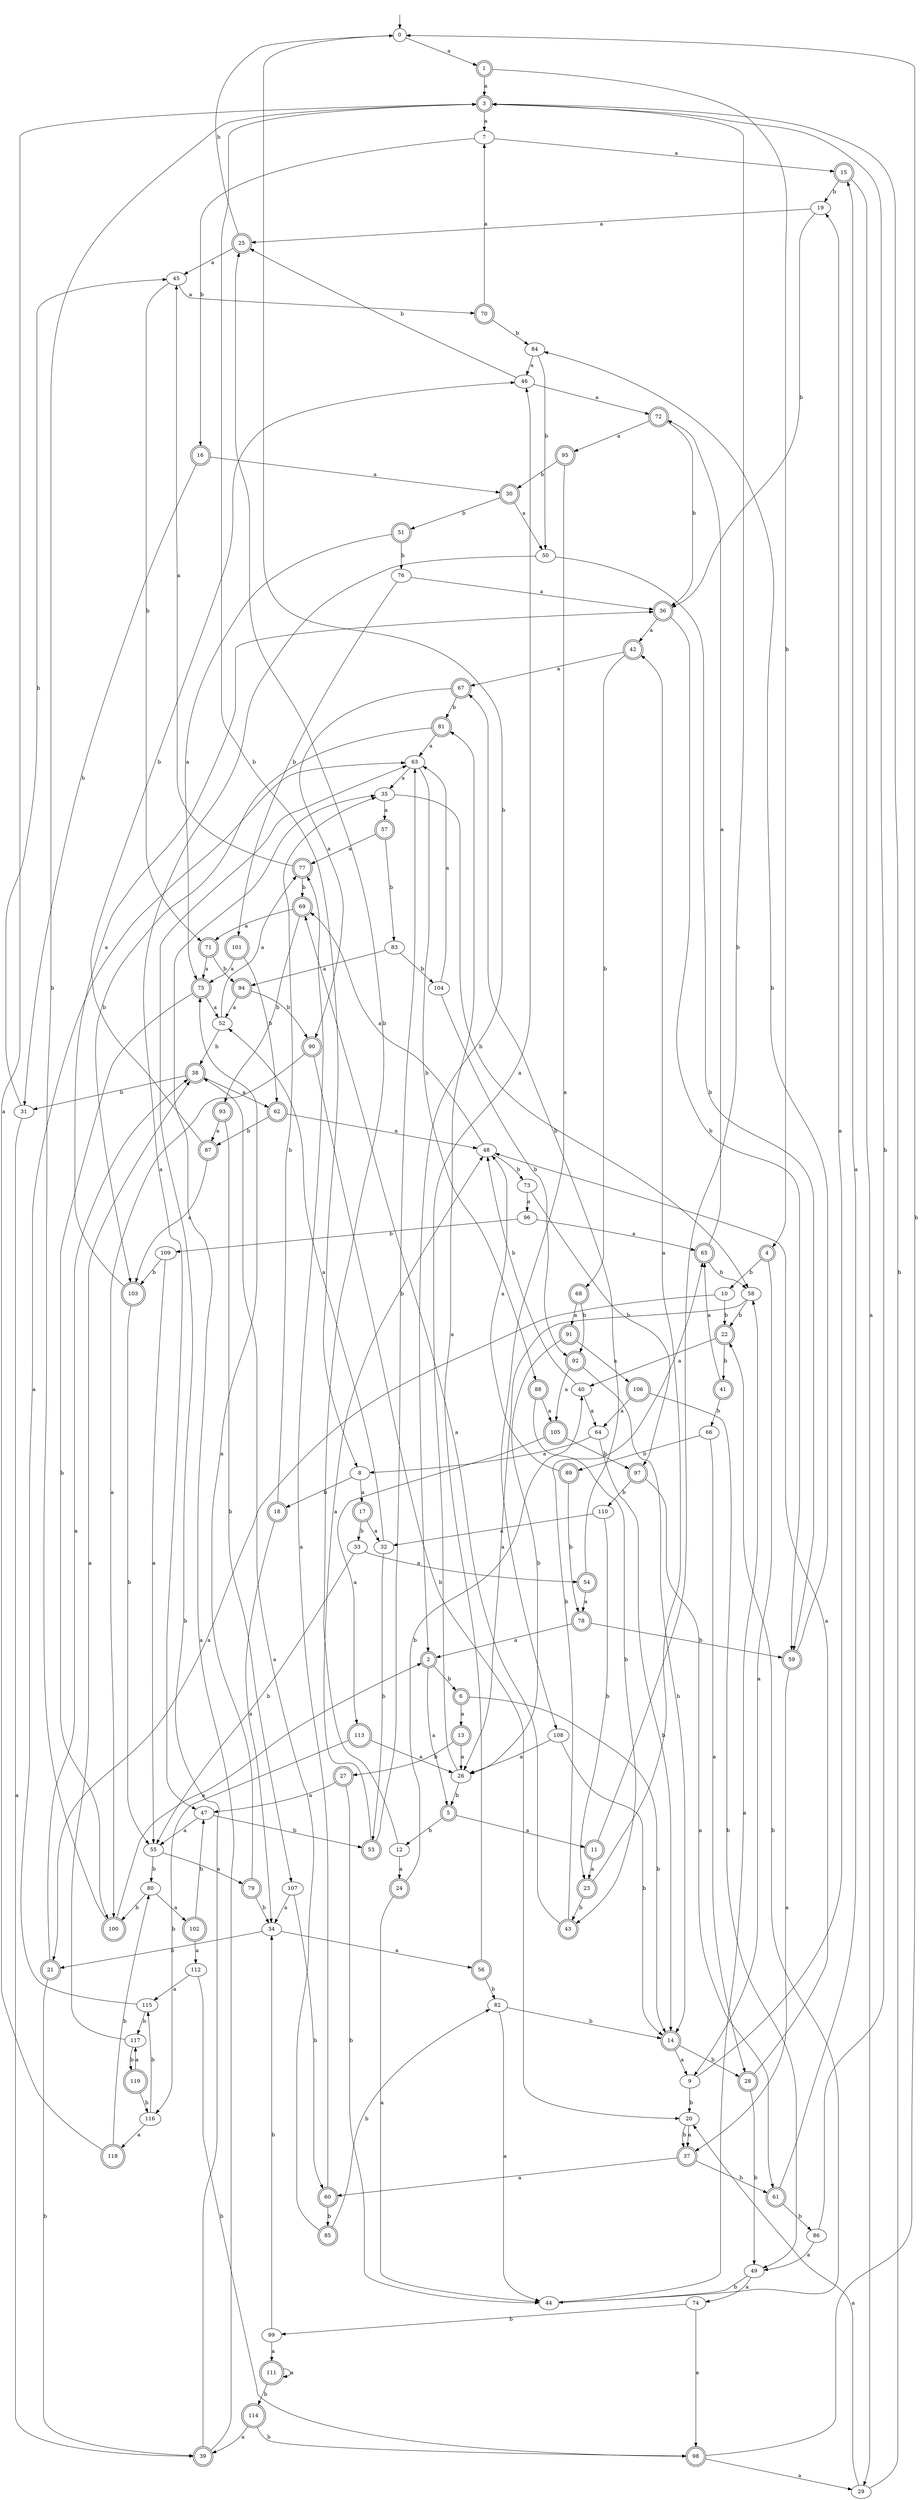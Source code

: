 digraph RandomDFA {
  __start0 [label="", shape=none];
  __start0 -> 0 [label=""];
  0 [shape=circle]
  0 -> 1 [label="a"]
  0 -> 2 [label="b"]
  1 [shape=doublecircle]
  1 -> 3 [label="a"]
  1 -> 4 [label="b"]
  2 [shape=doublecircle]
  2 -> 5 [label="a"]
  2 -> 6 [label="b"]
  3 [shape=doublecircle]
  3 -> 7 [label="a"]
  3 -> 8 [label="b"]
  4 [shape=doublecircle]
  4 -> 9 [label="a"]
  4 -> 10 [label="b"]
  5 [shape=doublecircle]
  5 -> 11 [label="a"]
  5 -> 12 [label="b"]
  6 [shape=doublecircle]
  6 -> 13 [label="a"]
  6 -> 14 [label="b"]
  7
  7 -> 15 [label="a"]
  7 -> 16 [label="b"]
  8
  8 -> 17 [label="a"]
  8 -> 18 [label="b"]
  9
  9 -> 19 [label="a"]
  9 -> 20 [label="b"]
  10
  10 -> 21 [label="a"]
  10 -> 22 [label="b"]
  11 [shape=doublecircle]
  11 -> 23 [label="a"]
  11 -> 3 [label="b"]
  12
  12 -> 24 [label="a"]
  12 -> 25 [label="b"]
  13 [shape=doublecircle]
  13 -> 26 [label="a"]
  13 -> 27 [label="b"]
  14 [shape=doublecircle]
  14 -> 9 [label="a"]
  14 -> 28 [label="b"]
  15 [shape=doublecircle]
  15 -> 29 [label="a"]
  15 -> 19 [label="b"]
  16 [shape=doublecircle]
  16 -> 30 [label="a"]
  16 -> 31 [label="b"]
  17 [shape=doublecircle]
  17 -> 32 [label="a"]
  17 -> 33 [label="b"]
  18 [shape=doublecircle]
  18 -> 34 [label="a"]
  18 -> 35 [label="b"]
  19
  19 -> 25 [label="a"]
  19 -> 36 [label="b"]
  20
  20 -> 37 [label="a"]
  20 -> 37 [label="b"]
  21 [shape=doublecircle]
  21 -> 38 [label="a"]
  21 -> 39 [label="b"]
  22 [shape=doublecircle]
  22 -> 40 [label="a"]
  22 -> 41 [label="b"]
  23 [shape=doublecircle]
  23 -> 42 [label="a"]
  23 -> 43 [label="b"]
  24 [shape=doublecircle]
  24 -> 44 [label="a"]
  24 -> 40 [label="b"]
  25 [shape=doublecircle]
  25 -> 45 [label="a"]
  25 -> 0 [label="b"]
  26
  26 -> 46 [label="a"]
  26 -> 5 [label="b"]
  27 [shape=doublecircle]
  27 -> 47 [label="a"]
  27 -> 44 [label="b"]
  28 [shape=doublecircle]
  28 -> 48 [label="a"]
  28 -> 49 [label="b"]
  29
  29 -> 20 [label="a"]
  29 -> 3 [label="b"]
  30 [shape=doublecircle]
  30 -> 50 [label="a"]
  30 -> 51 [label="b"]
  31
  31 -> 39 [label="a"]
  31 -> 45 [label="b"]
  32
  32 -> 52 [label="a"]
  32 -> 53 [label="b"]
  33
  33 -> 54 [label="a"]
  33 -> 55 [label="b"]
  34
  34 -> 56 [label="a"]
  34 -> 21 [label="b"]
  35
  35 -> 57 [label="a"]
  35 -> 58 [label="b"]
  36 [shape=doublecircle]
  36 -> 42 [label="a"]
  36 -> 59 [label="b"]
  37 [shape=doublecircle]
  37 -> 60 [label="a"]
  37 -> 61 [label="b"]
  38 [shape=doublecircle]
  38 -> 62 [label="a"]
  38 -> 31 [label="b"]
  39 [shape=doublecircle]
  39 -> 35 [label="a"]
  39 -> 63 [label="b"]
  40
  40 -> 64 [label="a"]
  40 -> 48 [label="b"]
  41 [shape=doublecircle]
  41 -> 65 [label="a"]
  41 -> 66 [label="b"]
  42 [shape=doublecircle]
  42 -> 67 [label="a"]
  42 -> 68 [label="b"]
  43 [shape=doublecircle]
  43 -> 69 [label="a"]
  43 -> 65 [label="b"]
  44
  44 -> 58 [label="a"]
  44 -> 22 [label="b"]
  45
  45 -> 70 [label="a"]
  45 -> 71 [label="b"]
  46
  46 -> 72 [label="a"]
  46 -> 25 [label="b"]
  47
  47 -> 55 [label="a"]
  47 -> 53 [label="b"]
  48
  48 -> 69 [label="a"]
  48 -> 73 [label="b"]
  49
  49 -> 74 [label="a"]
  49 -> 44 [label="b"]
  50
  50 -> 47 [label="a"]
  50 -> 59 [label="b"]
  51 [shape=doublecircle]
  51 -> 75 [label="a"]
  51 -> 76 [label="b"]
  52
  52 -> 77 [label="a"]
  52 -> 38 [label="b"]
  53 [shape=doublecircle]
  53 -> 48 [label="a"]
  53 -> 63 [label="b"]
  54 [shape=doublecircle]
  54 -> 78 [label="a"]
  54 -> 67 [label="b"]
  55
  55 -> 79 [label="a"]
  55 -> 80 [label="b"]
  56 [shape=doublecircle]
  56 -> 81 [label="a"]
  56 -> 82 [label="b"]
  57 [shape=doublecircle]
  57 -> 77 [label="a"]
  57 -> 83 [label="b"]
  58
  58 -> 26 [label="a"]
  58 -> 22 [label="b"]
  59 [shape=doublecircle]
  59 -> 37 [label="a"]
  59 -> 84 [label="b"]
  60 [shape=doublecircle]
  60 -> 77 [label="a"]
  60 -> 85 [label="b"]
  61 [shape=doublecircle]
  61 -> 15 [label="a"]
  61 -> 86 [label="b"]
  62 [shape=doublecircle]
  62 -> 48 [label="a"]
  62 -> 87 [label="b"]
  63
  63 -> 35 [label="a"]
  63 -> 88 [label="b"]
  64
  64 -> 8 [label="a"]
  64 -> 14 [label="b"]
  65 [shape=doublecircle]
  65 -> 72 [label="a"]
  65 -> 58 [label="b"]
  66
  66 -> 28 [label="a"]
  66 -> 89 [label="b"]
  67 [shape=doublecircle]
  67 -> 90 [label="a"]
  67 -> 81 [label="b"]
  68 [shape=doublecircle]
  68 -> 91 [label="a"]
  68 -> 92 [label="b"]
  69 [shape=doublecircle]
  69 -> 71 [label="a"]
  69 -> 93 [label="b"]
  70 [shape=doublecircle]
  70 -> 7 [label="a"]
  70 -> 84 [label="b"]
  71 [shape=doublecircle]
  71 -> 75 [label="a"]
  71 -> 94 [label="b"]
  72 [shape=doublecircle]
  72 -> 95 [label="a"]
  72 -> 36 [label="b"]
  73
  73 -> 96 [label="a"]
  73 -> 97 [label="b"]
  74
  74 -> 98 [label="a"]
  74 -> 99 [label="b"]
  75 [shape=doublecircle]
  75 -> 52 [label="a"]
  75 -> 100 [label="b"]
  76
  76 -> 36 [label="a"]
  76 -> 101 [label="b"]
  77 [shape=doublecircle]
  77 -> 45 [label="a"]
  77 -> 69 [label="b"]
  78 [shape=doublecircle]
  78 -> 2 [label="a"]
  78 -> 59 [label="b"]
  79 [shape=doublecircle]
  79 -> 75 [label="a"]
  79 -> 34 [label="b"]
  80
  80 -> 102 [label="a"]
  80 -> 100 [label="b"]
  81 [shape=doublecircle]
  81 -> 63 [label="a"]
  81 -> 103 [label="b"]
  82
  82 -> 44 [label="a"]
  82 -> 14 [label="b"]
  83
  83 -> 94 [label="a"]
  83 -> 104 [label="b"]
  84
  84 -> 46 [label="a"]
  84 -> 50 [label="b"]
  85 [shape=doublecircle]
  85 -> 38 [label="a"]
  85 -> 82 [label="b"]
  86
  86 -> 49 [label="a"]
  86 -> 3 [label="b"]
  87 [shape=doublecircle]
  87 -> 103 [label="a"]
  87 -> 46 [label="b"]
  88 [shape=doublecircle]
  88 -> 105 [label="a"]
  88 -> 43 [label="b"]
  89 [shape=doublecircle]
  89 -> 48 [label="a"]
  89 -> 78 [label="b"]
  90 [shape=doublecircle]
  90 -> 100 [label="a"]
  90 -> 20 [label="b"]
  91 [shape=doublecircle]
  91 -> 106 [label="a"]
  91 -> 26 [label="b"]
  92 [shape=doublecircle]
  92 -> 105 [label="a"]
  92 -> 14 [label="b"]
  93 [shape=doublecircle]
  93 -> 87 [label="a"]
  93 -> 107 [label="b"]
  94 [shape=doublecircle]
  94 -> 52 [label="a"]
  94 -> 90 [label="b"]
  95 [shape=doublecircle]
  95 -> 108 [label="a"]
  95 -> 30 [label="b"]
  96
  96 -> 65 [label="a"]
  96 -> 109 [label="b"]
  97 [shape=doublecircle]
  97 -> 61 [label="a"]
  97 -> 110 [label="b"]
  98 [shape=doublecircle]
  98 -> 29 [label="a"]
  98 -> 0 [label="b"]
  99
  99 -> 111 [label="a"]
  99 -> 34 [label="b"]
  100 [shape=doublecircle]
  100 -> 2 [label="a"]
  100 -> 3 [label="b"]
  101 [shape=doublecircle]
  101 -> 75 [label="a"]
  101 -> 62 [label="b"]
  102 [shape=doublecircle]
  102 -> 112 [label="a"]
  102 -> 47 [label="b"]
  103 [shape=doublecircle]
  103 -> 36 [label="a"]
  103 -> 55 [label="b"]
  104
  104 -> 63 [label="a"]
  104 -> 92 [label="b"]
  105 [shape=doublecircle]
  105 -> 113 [label="a"]
  105 -> 97 [label="b"]
  106 [shape=doublecircle]
  106 -> 64 [label="a"]
  106 -> 49 [label="b"]
  107
  107 -> 34 [label="a"]
  107 -> 60 [label="b"]
  108
  108 -> 26 [label="a"]
  108 -> 14 [label="b"]
  109
  109 -> 55 [label="a"]
  109 -> 103 [label="b"]
  110
  110 -> 32 [label="a"]
  110 -> 23 [label="b"]
  111 [shape=doublecircle]
  111 -> 111 [label="a"]
  111 -> 114 [label="b"]
  112
  112 -> 115 [label="a"]
  112 -> 98 [label="b"]
  113 [shape=doublecircle]
  113 -> 26 [label="a"]
  113 -> 116 [label="b"]
  114 [shape=doublecircle]
  114 -> 39 [label="a"]
  114 -> 98 [label="b"]
  115
  115 -> 63 [label="a"]
  115 -> 117 [label="b"]
  116
  116 -> 118 [label="a"]
  116 -> 115 [label="b"]
  117
  117 -> 38 [label="a"]
  117 -> 119 [label="b"]
  118 [shape=doublecircle]
  118 -> 3 [label="a"]
  118 -> 80 [label="b"]
  119 [shape=doublecircle]
  119 -> 117 [label="a"]
  119 -> 116 [label="b"]
}
